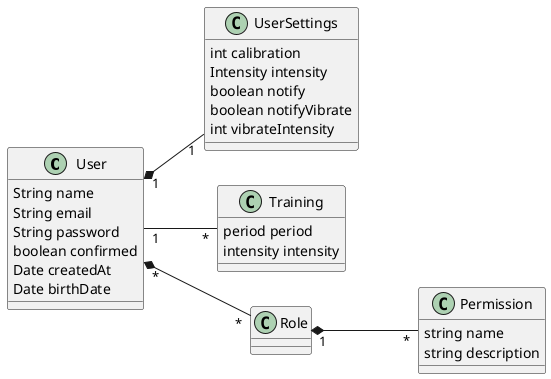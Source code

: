 @startuml
left to right direction 

User "1" *-- "1" UserSettings
User "1" -- "*"  Training 
Role "1" *-- "*" Permission 
User "*" *-- "*" Role 
class User{
    String name
    String email
    String password
    boolean confirmed
    Date createdAt
    Date birthDate 
  }

class Role {
    
  }

class Permission{
    string name 
    string description 
  }

class UserSettings{
    int calibration 
    Intensity intensity
    boolean notify
    boolean notifyVibrate
    int vibrateIntensity
  }
class Training{
    period period 
    intensity intensity
  }
@enduml

